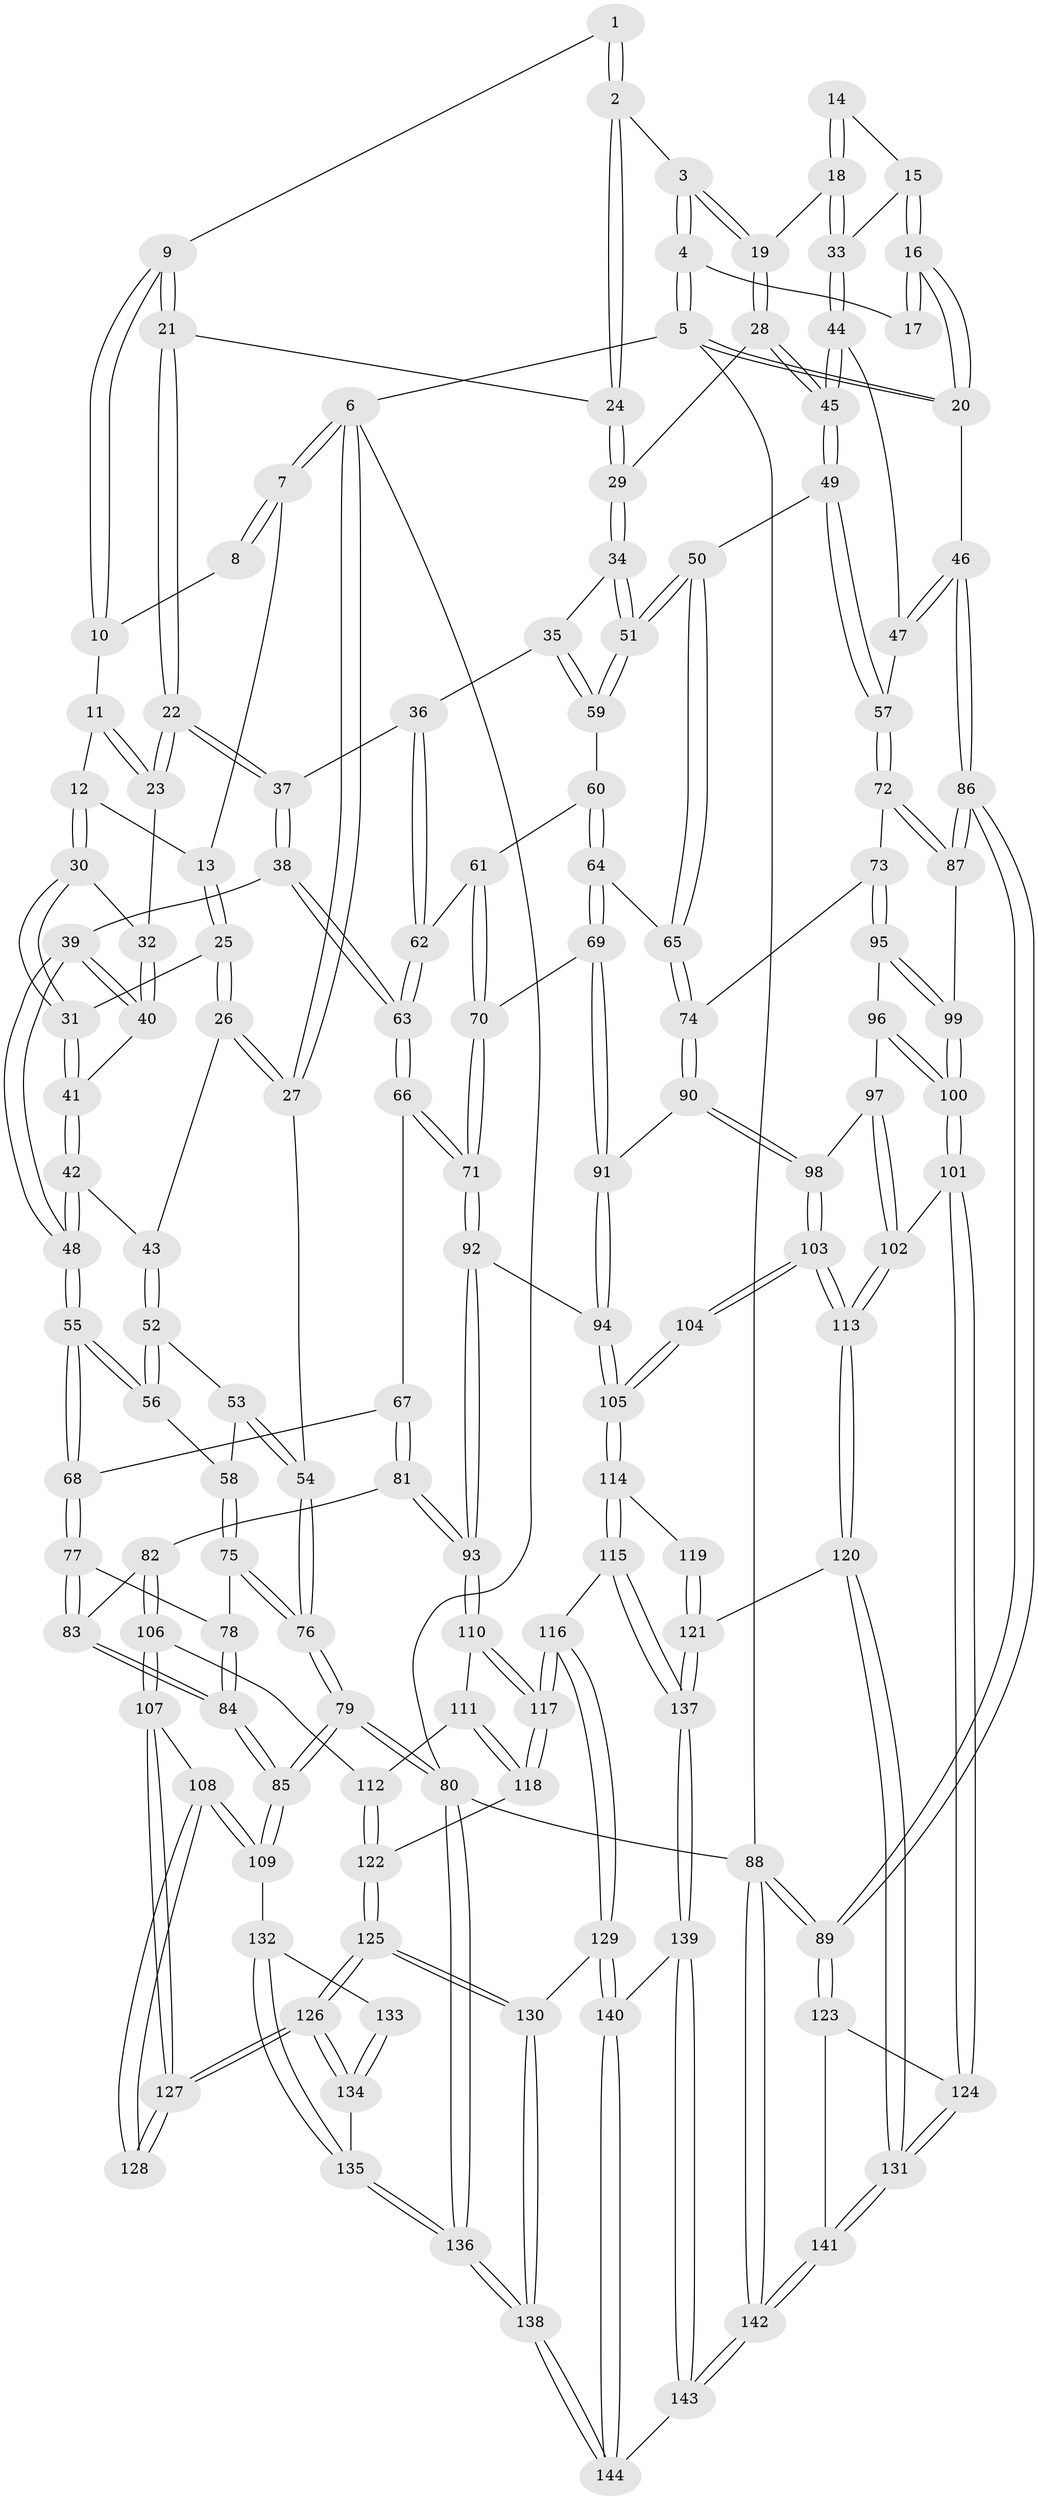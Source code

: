 // coarse degree distribution, {3: 0.12280701754385964, 5: 0.3684210526315789, 9: 0.017543859649122806, 4: 0.3333333333333333, 6: 0.10526315789473684, 2: 0.03508771929824561, 7: 0.017543859649122806}
// Generated by graph-tools (version 1.1) at 2025/21/03/04/25 18:21:37]
// undirected, 144 vertices, 357 edges
graph export_dot {
graph [start="1"]
  node [color=gray90,style=filled];
  1 [pos="+0.43537789576124575+0"];
  2 [pos="+0.6701722023941907+0"];
  3 [pos="+0.6766465205557813+0"];
  4 [pos="+0.7135072979287724+0"];
  5 [pos="+1+0"];
  6 [pos="+0+0"];
  7 [pos="+0.2507817023946159+0"];
  8 [pos="+0.2662251618731073+0"];
  9 [pos="+0.4305704076321184+0.07243803424294672"];
  10 [pos="+0.39143970904430514+0.04340624686274291"];
  11 [pos="+0.36623641562065895+0.07966502597984562"];
  12 [pos="+0.25979989811106136+0"];
  13 [pos="+0.259422477256738+0"];
  14 [pos="+0.9104797707552891+0.040018373384682865"];
  15 [pos="+0.9463894551632287+0.08577806100210003"];
  16 [pos="+1+0"];
  17 [pos="+0.9098212909471416+0.03394470191516635"];
  18 [pos="+0.8606655961675295+0.11169000046956337"];
  19 [pos="+0.7701054857296622+0.08097757794735795"];
  20 [pos="+1+0"];
  21 [pos="+0.4421828204633002+0.08900789250722037"];
  22 [pos="+0.433153435380503+0.11333734696365323"];
  23 [pos="+0.3721463739298155+0.10194407792457791"];
  24 [pos="+0.5842323677954627+0"];
  25 [pos="+0.1232892560652069+0.10496560968240459"];
  26 [pos="+0.07692189247117996+0.1156765884500431"];
  27 [pos="+0+0"];
  28 [pos="+0.7480832035036967+0.15706948242717744"];
  29 [pos="+0.5781558581351636+0.17471154375682152"];
  30 [pos="+0.25729165946517746+0.07506769717964018"];
  31 [pos="+0.24673728483888194+0.10189458271927358"];
  32 [pos="+0.3472664052599833+0.11901458467858814"];
  33 [pos="+0.9107235090443236+0.1518582668654627"];
  34 [pos="+0.5690399968812041+0.19100764409005253"];
  35 [pos="+0.4684327156757228+0.24464409967459538"];
  36 [pos="+0.4683802552105629+0.2446439204437111"];
  37 [pos="+0.4624380905166471+0.2444481001045562"];
  38 [pos="+0.39110640398497604+0.2756364199193692"];
  39 [pos="+0.3901780015843442+0.27554310623174266"];
  40 [pos="+0.34720319652077314+0.19429658324246737"];
  41 [pos="+0.24551738637251452+0.12425486775530115"];
  42 [pos="+0.20124702900557173+0.20676440263754553"];
  43 [pos="+0.1279569414124844+0.20602036409441635"];
  44 [pos="+0.9216035267965247+0.17984996142983647"];
  45 [pos="+0.7745105965552658+0.2460973544889748"];
  46 [pos="+1+0.16691624487531645"];
  47 [pos="+0.9602697297543229+0.20688442928367673"];
  48 [pos="+0.28946931385479063+0.30628029246352995"];
  49 [pos="+0.7648847112709027+0.29624483455537787"];
  50 [pos="+0.7139378553577006+0.32330398456729836"];
  51 [pos="+0.6924259198203225+0.3119266781822149"];
  52 [pos="+0.09331210526892945+0.2639467870577138"];
  53 [pos="+0+0.19877885793105526"];
  54 [pos="+0+0"];
  55 [pos="+0.25670270055956046+0.3530731491568435"];
  56 [pos="+0.0774411149291385+0.3315453101077382"];
  57 [pos="+0.8997240274466398+0.3724219212094854"];
  58 [pos="+0.07087020377989325+0.3377731621278144"];
  59 [pos="+0.5406785353167943+0.33609366918130484"];
  60 [pos="+0.5420447518147977+0.34234782262676017"];
  61 [pos="+0.5232992561199415+0.393867106847853"];
  62 [pos="+0.49201647990188074+0.40509738042058857"];
  63 [pos="+0.4271729584919473+0.4405276754598552"];
  64 [pos="+0.6379287189077053+0.4351833912289661"];
  65 [pos="+0.6987034807951853+0.3694152704486554"];
  66 [pos="+0.42526126146611326+0.46015096970195996"];
  67 [pos="+0.2587686858498236+0.3720315917532926"];
  68 [pos="+0.25611485235214554+0.3642174930843284"];
  69 [pos="+0.6227824180391233+0.4755308954615131"];
  70 [pos="+0.5415387935175403+0.43253587845648256"];
  71 [pos="+0.42546277920093556+0.4841545594665721"];
  72 [pos="+0.9195246692535709+0.40717070640540454"];
  73 [pos="+0.8021792166993119+0.4990701639785846"];
  74 [pos="+0.7978702176778126+0.498486665087419"];
  75 [pos="+0.06909223740836183+0.33956165693536106"];
  76 [pos="+0+0.4340796414133694"];
  77 [pos="+0.15739109938756088+0.45156871411237187"];
  78 [pos="+0.12026002108496911+0.4325978888644066"];
  79 [pos="+0+0.6331587596152117"];
  80 [pos="+0+1"];
  81 [pos="+0.2998510698887396+0.546974076690535"];
  82 [pos="+0.21894927352089763+0.5656452591197411"];
  83 [pos="+0.1836636045130685+0.5498576307969851"];
  84 [pos="+0.006898706677203571+0.5693733191657183"];
  85 [pos="+0+0.6339776849825701"];
  86 [pos="+1+0.5135259660478543"];
  87 [pos="+1+0.5132555891875232"];
  88 [pos="+1+1"];
  89 [pos="+1+1"];
  90 [pos="+0.6550017234257746+0.5525299176654086"];
  91 [pos="+0.6222809300760354+0.5206245649277785"];
  92 [pos="+0.4117110196161808+0.5555136510233051"];
  93 [pos="+0.36206300050273454+0.5685756753016278"];
  94 [pos="+0.44212116201973345+0.569578749447267"];
  95 [pos="+0.8123882382117836+0.5296303037291834"];
  96 [pos="+0.7969548361355576+0.5985244690875127"];
  97 [pos="+0.7835561886193209+0.6046851425402766"];
  98 [pos="+0.6669961420431892+0.6043125222310504"];
  99 [pos="+0.9438637306399664+0.6281084698211111"];
  100 [pos="+0.8904374069908857+0.6881727977717385"];
  101 [pos="+0.8802470165583272+0.7108317075966657"];
  102 [pos="+0.7600646138779007+0.727866926696983"];
  103 [pos="+0.6620719247609855+0.6755253397113218"];
  104 [pos="+0.6456961337070797+0.6769844584976964"];
  105 [pos="+0.4939888658704012+0.6670637449939247"];
  106 [pos="+0.18010558740223878+0.6987917894164731"];
  107 [pos="+0.1751549281438299+0.701926972835571"];
  108 [pos="+0.13561875191631387+0.7109202319551975"];
  109 [pos="+0.05608027518302753+0.7202013562549137"];
  110 [pos="+0.33693309733965376+0.6794981205513424"];
  111 [pos="+0.2163176862333077+0.7071089265785472"];
  112 [pos="+0.19825231038893956+0.7051107833266101"];
  113 [pos="+0.7047954683804806+0.745099385971039"];
  114 [pos="+0.48183314087382695+0.7551190222739974"];
  115 [pos="+0.4691603196287722+0.8093722374111758"];
  116 [pos="+0.38383585899830436+0.8095073854135496"];
  117 [pos="+0.34738114502677114+0.7458234535308568"];
  118 [pos="+0.27609569178243404+0.752920953333162"];
  119 [pos="+0.5835587013040221+0.724631359567194"];
  120 [pos="+0.6936333852443602+0.7910009919745902"];
  121 [pos="+0.5105322452284666+0.8437212259533184"];
  122 [pos="+0.24748640748822548+0.7841941051315742"];
  123 [pos="+0.9696715941439703+0.8478633617491257"];
  124 [pos="+0.9050471469338439+0.7695913792714489"];
  125 [pos="+0.23077290667533454+0.8810406926647971"];
  126 [pos="+0.22357097624925448+0.8752033515382818"];
  127 [pos="+0.2128031363675072+0.8541204824752734"];
  128 [pos="+0.16521681210898537+0.8093825867551964"];
  129 [pos="+0.29679453538607387+0.8982353233143069"];
  130 [pos="+0.23089968043361622+0.8812140320361382"];
  131 [pos="+0.7400604232341069+0.896485537759927"];
  132 [pos="+0.058537101394334476+0.7248895375902995"];
  133 [pos="+0.10113025779517948+0.7829313549969592"];
  134 [pos="+0.12961026807412313+0.8530233268924347"];
  135 [pos="+0.08302031238689934+0.874454814882821"];
  136 [pos="+0+1"];
  137 [pos="+0.5097763755128807+0.8439938557302187"];
  138 [pos="+0+1"];
  139 [pos="+0.5292179597790396+0.993811596739879"];
  140 [pos="+0.29791878740383276+0.9011340652688427"];
  141 [pos="+0.7424375957313323+0.9093367750166208"];
  142 [pos="+0.7182967484095978+1"];
  143 [pos="+0.5941341557904739+1"];
  144 [pos="+0.336042464510834+1"];
  1 -- 2;
  1 -- 2;
  1 -- 9;
  2 -- 3;
  2 -- 24;
  2 -- 24;
  3 -- 4;
  3 -- 4;
  3 -- 19;
  3 -- 19;
  4 -- 5;
  4 -- 5;
  4 -- 17;
  5 -- 6;
  5 -- 20;
  5 -- 20;
  5 -- 88;
  6 -- 7;
  6 -- 7;
  6 -- 27;
  6 -- 27;
  6 -- 80;
  7 -- 8;
  7 -- 8;
  7 -- 13;
  8 -- 10;
  9 -- 10;
  9 -- 10;
  9 -- 21;
  9 -- 21;
  10 -- 11;
  11 -- 12;
  11 -- 23;
  11 -- 23;
  12 -- 13;
  12 -- 30;
  12 -- 30;
  13 -- 25;
  13 -- 25;
  14 -- 15;
  14 -- 18;
  14 -- 18;
  15 -- 16;
  15 -- 16;
  15 -- 33;
  16 -- 17;
  16 -- 17;
  16 -- 20;
  16 -- 20;
  18 -- 19;
  18 -- 33;
  18 -- 33;
  19 -- 28;
  19 -- 28;
  20 -- 46;
  21 -- 22;
  21 -- 22;
  21 -- 24;
  22 -- 23;
  22 -- 23;
  22 -- 37;
  22 -- 37;
  23 -- 32;
  24 -- 29;
  24 -- 29;
  25 -- 26;
  25 -- 26;
  25 -- 31;
  26 -- 27;
  26 -- 27;
  26 -- 43;
  27 -- 54;
  28 -- 29;
  28 -- 45;
  28 -- 45;
  29 -- 34;
  29 -- 34;
  30 -- 31;
  30 -- 31;
  30 -- 32;
  31 -- 41;
  31 -- 41;
  32 -- 40;
  32 -- 40;
  33 -- 44;
  33 -- 44;
  34 -- 35;
  34 -- 51;
  34 -- 51;
  35 -- 36;
  35 -- 59;
  35 -- 59;
  36 -- 37;
  36 -- 62;
  36 -- 62;
  37 -- 38;
  37 -- 38;
  38 -- 39;
  38 -- 63;
  38 -- 63;
  39 -- 40;
  39 -- 40;
  39 -- 48;
  39 -- 48;
  40 -- 41;
  41 -- 42;
  41 -- 42;
  42 -- 43;
  42 -- 48;
  42 -- 48;
  43 -- 52;
  43 -- 52;
  44 -- 45;
  44 -- 45;
  44 -- 47;
  45 -- 49;
  45 -- 49;
  46 -- 47;
  46 -- 47;
  46 -- 86;
  46 -- 86;
  47 -- 57;
  48 -- 55;
  48 -- 55;
  49 -- 50;
  49 -- 57;
  49 -- 57;
  50 -- 51;
  50 -- 51;
  50 -- 65;
  50 -- 65;
  51 -- 59;
  51 -- 59;
  52 -- 53;
  52 -- 56;
  52 -- 56;
  53 -- 54;
  53 -- 54;
  53 -- 58;
  54 -- 76;
  54 -- 76;
  55 -- 56;
  55 -- 56;
  55 -- 68;
  55 -- 68;
  56 -- 58;
  57 -- 72;
  57 -- 72;
  58 -- 75;
  58 -- 75;
  59 -- 60;
  60 -- 61;
  60 -- 64;
  60 -- 64;
  61 -- 62;
  61 -- 70;
  61 -- 70;
  62 -- 63;
  62 -- 63;
  63 -- 66;
  63 -- 66;
  64 -- 65;
  64 -- 69;
  64 -- 69;
  65 -- 74;
  65 -- 74;
  66 -- 67;
  66 -- 71;
  66 -- 71;
  67 -- 68;
  67 -- 81;
  67 -- 81;
  68 -- 77;
  68 -- 77;
  69 -- 70;
  69 -- 91;
  69 -- 91;
  70 -- 71;
  70 -- 71;
  71 -- 92;
  71 -- 92;
  72 -- 73;
  72 -- 87;
  72 -- 87;
  73 -- 74;
  73 -- 95;
  73 -- 95;
  74 -- 90;
  74 -- 90;
  75 -- 76;
  75 -- 76;
  75 -- 78;
  76 -- 79;
  76 -- 79;
  77 -- 78;
  77 -- 83;
  77 -- 83;
  78 -- 84;
  78 -- 84;
  79 -- 80;
  79 -- 80;
  79 -- 85;
  79 -- 85;
  80 -- 136;
  80 -- 136;
  80 -- 88;
  81 -- 82;
  81 -- 93;
  81 -- 93;
  82 -- 83;
  82 -- 106;
  82 -- 106;
  83 -- 84;
  83 -- 84;
  84 -- 85;
  84 -- 85;
  85 -- 109;
  85 -- 109;
  86 -- 87;
  86 -- 87;
  86 -- 89;
  86 -- 89;
  87 -- 99;
  88 -- 89;
  88 -- 89;
  88 -- 142;
  88 -- 142;
  89 -- 123;
  89 -- 123;
  90 -- 91;
  90 -- 98;
  90 -- 98;
  91 -- 94;
  91 -- 94;
  92 -- 93;
  92 -- 93;
  92 -- 94;
  93 -- 110;
  93 -- 110;
  94 -- 105;
  94 -- 105;
  95 -- 96;
  95 -- 99;
  95 -- 99;
  96 -- 97;
  96 -- 100;
  96 -- 100;
  97 -- 98;
  97 -- 102;
  97 -- 102;
  98 -- 103;
  98 -- 103;
  99 -- 100;
  99 -- 100;
  100 -- 101;
  100 -- 101;
  101 -- 102;
  101 -- 124;
  101 -- 124;
  102 -- 113;
  102 -- 113;
  103 -- 104;
  103 -- 104;
  103 -- 113;
  103 -- 113;
  104 -- 105;
  104 -- 105;
  105 -- 114;
  105 -- 114;
  106 -- 107;
  106 -- 107;
  106 -- 112;
  107 -- 108;
  107 -- 127;
  107 -- 127;
  108 -- 109;
  108 -- 109;
  108 -- 128;
  108 -- 128;
  109 -- 132;
  110 -- 111;
  110 -- 117;
  110 -- 117;
  111 -- 112;
  111 -- 118;
  111 -- 118;
  112 -- 122;
  112 -- 122;
  113 -- 120;
  113 -- 120;
  114 -- 115;
  114 -- 115;
  114 -- 119;
  115 -- 116;
  115 -- 137;
  115 -- 137;
  116 -- 117;
  116 -- 117;
  116 -- 129;
  116 -- 129;
  117 -- 118;
  117 -- 118;
  118 -- 122;
  119 -- 121;
  119 -- 121;
  120 -- 121;
  120 -- 131;
  120 -- 131;
  121 -- 137;
  121 -- 137;
  122 -- 125;
  122 -- 125;
  123 -- 124;
  123 -- 141;
  124 -- 131;
  124 -- 131;
  125 -- 126;
  125 -- 126;
  125 -- 130;
  125 -- 130;
  126 -- 127;
  126 -- 127;
  126 -- 134;
  126 -- 134;
  127 -- 128;
  127 -- 128;
  129 -- 130;
  129 -- 140;
  129 -- 140;
  130 -- 138;
  130 -- 138;
  131 -- 141;
  131 -- 141;
  132 -- 133;
  132 -- 135;
  132 -- 135;
  133 -- 134;
  133 -- 134;
  134 -- 135;
  135 -- 136;
  135 -- 136;
  136 -- 138;
  136 -- 138;
  137 -- 139;
  137 -- 139;
  138 -- 144;
  138 -- 144;
  139 -- 140;
  139 -- 143;
  139 -- 143;
  140 -- 144;
  140 -- 144;
  141 -- 142;
  141 -- 142;
  142 -- 143;
  142 -- 143;
  143 -- 144;
}
